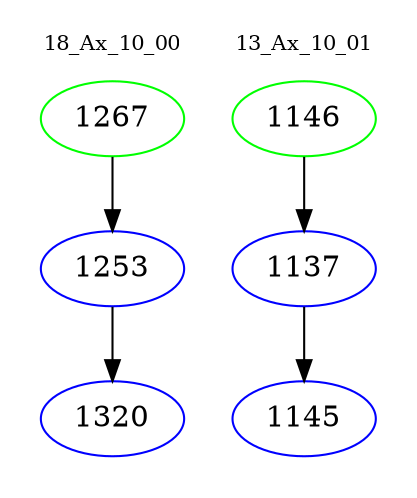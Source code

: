digraph{
subgraph cluster_0 {
color = white
label = "18_Ax_10_00";
fontsize=10;
T0_1267 [label="1267", color="green"]
T0_1267 -> T0_1253 [color="black"]
T0_1253 [label="1253", color="blue"]
T0_1253 -> T0_1320 [color="black"]
T0_1320 [label="1320", color="blue"]
}
subgraph cluster_1 {
color = white
label = "13_Ax_10_01";
fontsize=10;
T1_1146 [label="1146", color="green"]
T1_1146 -> T1_1137 [color="black"]
T1_1137 [label="1137", color="blue"]
T1_1137 -> T1_1145 [color="black"]
T1_1145 [label="1145", color="blue"]
}
}
